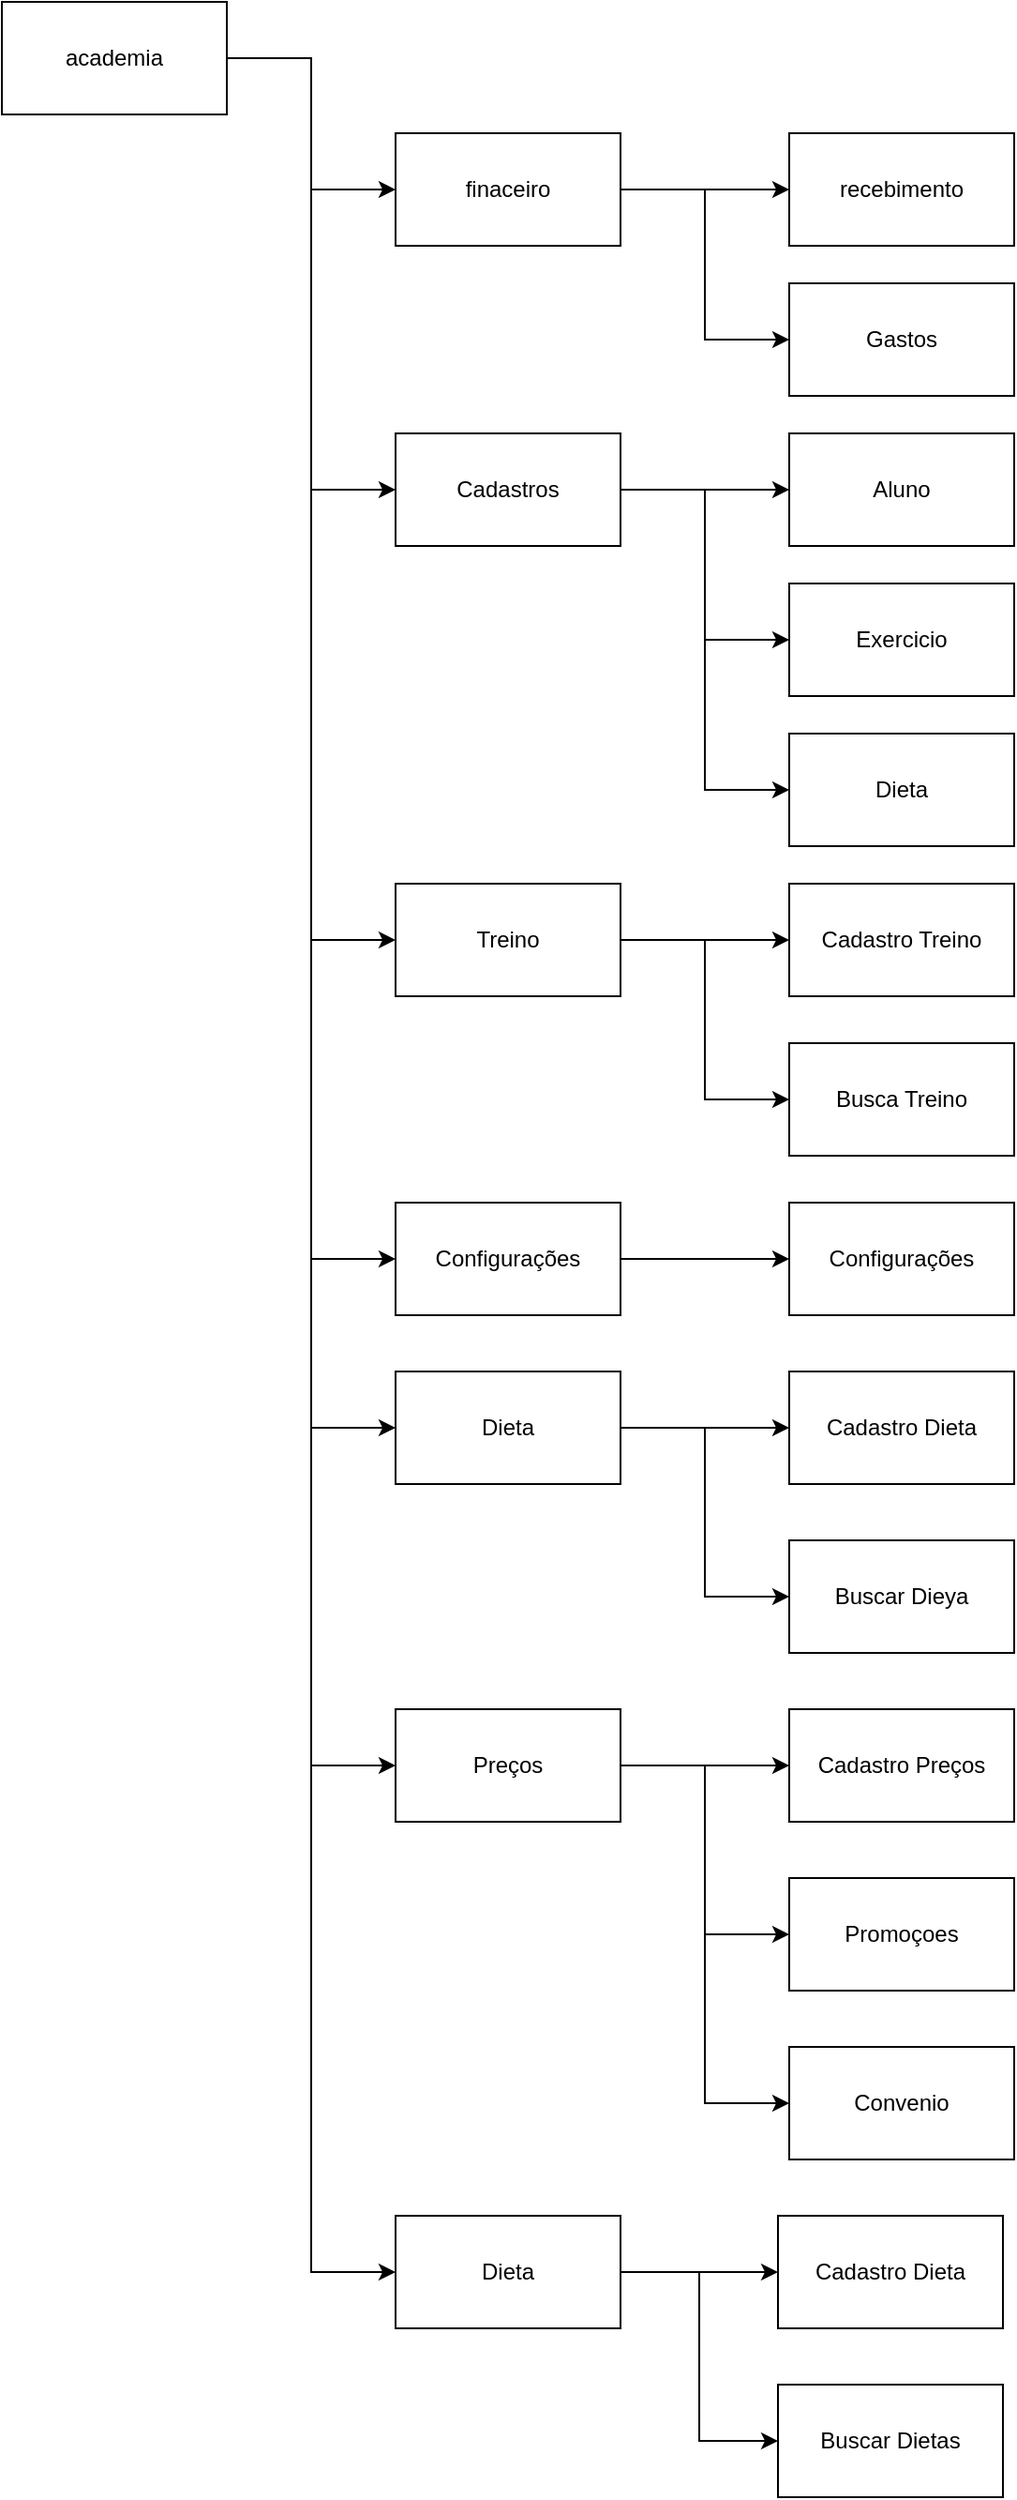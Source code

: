 <mxfile version="14.1.8" type="device"><diagram id="aASBrhYQ_4gfKY99imey" name="Página-1"><mxGraphModel dx="1086" dy="626" grid="1" gridSize="10" guides="1" tooltips="1" connect="1" arrows="1" fold="1" page="1" pageScale="1" pageWidth="827" pageHeight="1169" math="0" shadow="0"><root><mxCell id="0"/><mxCell id="1" parent="0"/><mxCell id="MsFiQ-y1_CHlWZ4M7sDK-7" style="edgeStyle=orthogonalEdgeStyle;rounded=0;orthogonalLoop=1;jettySize=auto;html=1;" edge="1" parent="1" source="MsFiQ-y1_CHlWZ4M7sDK-1" target="MsFiQ-y1_CHlWZ4M7sDK-6"><mxGeometry relative="1" as="geometry"/></mxCell><mxCell id="MsFiQ-y1_CHlWZ4M7sDK-9" style="edgeStyle=orthogonalEdgeStyle;rounded=0;orthogonalLoop=1;jettySize=auto;html=1;entryX=0;entryY=0.5;entryDx=0;entryDy=0;" edge="1" parent="1" source="MsFiQ-y1_CHlWZ4M7sDK-1" target="MsFiQ-y1_CHlWZ4M7sDK-8"><mxGeometry relative="1" as="geometry"/></mxCell><mxCell id="MsFiQ-y1_CHlWZ4M7sDK-1" value="finaceiro" style="rounded=0;whiteSpace=wrap;html=1;" vertex="1" parent="1"><mxGeometry x="210" y="70" width="120" height="60" as="geometry"/></mxCell><mxCell id="MsFiQ-y1_CHlWZ4M7sDK-4" style="edgeStyle=orthogonalEdgeStyle;rounded=0;orthogonalLoop=1;jettySize=auto;html=1;entryX=0;entryY=0.5;entryDx=0;entryDy=0;" edge="1" parent="1" source="MsFiQ-y1_CHlWZ4M7sDK-3" target="MsFiQ-y1_CHlWZ4M7sDK-1"><mxGeometry relative="1" as="geometry"/></mxCell><mxCell id="MsFiQ-y1_CHlWZ4M7sDK-11" style="edgeStyle=orthogonalEdgeStyle;rounded=0;orthogonalLoop=1;jettySize=auto;html=1;entryX=0;entryY=0.5;entryDx=0;entryDy=0;" edge="1" parent="1" source="MsFiQ-y1_CHlWZ4M7sDK-3" target="MsFiQ-y1_CHlWZ4M7sDK-10"><mxGeometry relative="1" as="geometry"/></mxCell><mxCell id="MsFiQ-y1_CHlWZ4M7sDK-20" style="edgeStyle=orthogonalEdgeStyle;rounded=0;orthogonalLoop=1;jettySize=auto;html=1;entryX=0;entryY=0.5;entryDx=0;entryDy=0;" edge="1" parent="1" source="MsFiQ-y1_CHlWZ4M7sDK-3" target="MsFiQ-y1_CHlWZ4M7sDK-18"><mxGeometry relative="1" as="geometry"/></mxCell><mxCell id="MsFiQ-y1_CHlWZ4M7sDK-26" style="edgeStyle=orthogonalEdgeStyle;rounded=0;orthogonalLoop=1;jettySize=auto;html=1;entryX=0;entryY=0.5;entryDx=0;entryDy=0;" edge="1" parent="1" source="MsFiQ-y1_CHlWZ4M7sDK-3" target="MsFiQ-y1_CHlWZ4M7sDK-25"><mxGeometry relative="1" as="geometry"/></mxCell><mxCell id="MsFiQ-y1_CHlWZ4M7sDK-31" style="edgeStyle=orthogonalEdgeStyle;rounded=0;orthogonalLoop=1;jettySize=auto;html=1;entryX=0;entryY=0.5;entryDx=0;entryDy=0;" edge="1" parent="1" source="MsFiQ-y1_CHlWZ4M7sDK-3" target="MsFiQ-y1_CHlWZ4M7sDK-29"><mxGeometry relative="1" as="geometry"/></mxCell><mxCell id="MsFiQ-y1_CHlWZ4M7sDK-36" style="edgeStyle=orthogonalEdgeStyle;rounded=0;orthogonalLoop=1;jettySize=auto;html=1;entryX=0;entryY=0.5;entryDx=0;entryDy=0;" edge="1" parent="1" source="MsFiQ-y1_CHlWZ4M7sDK-3" target="MsFiQ-y1_CHlWZ4M7sDK-35"><mxGeometry relative="1" as="geometry"/></mxCell><mxCell id="MsFiQ-y1_CHlWZ4M7sDK-44" style="edgeStyle=orthogonalEdgeStyle;rounded=0;orthogonalLoop=1;jettySize=auto;html=1;entryX=0;entryY=0.5;entryDx=0;entryDy=0;" edge="1" parent="1" source="MsFiQ-y1_CHlWZ4M7sDK-3" target="MsFiQ-y1_CHlWZ4M7sDK-43"><mxGeometry relative="1" as="geometry"/></mxCell><mxCell id="MsFiQ-y1_CHlWZ4M7sDK-3" value="academia" style="rounded=0;whiteSpace=wrap;html=1;" vertex="1" parent="1"><mxGeometry width="120" height="60" as="geometry"/></mxCell><mxCell id="MsFiQ-y1_CHlWZ4M7sDK-6" value="recebimento" style="rounded=0;whiteSpace=wrap;html=1;" vertex="1" parent="1"><mxGeometry x="420" y="70" width="120" height="60" as="geometry"/></mxCell><mxCell id="MsFiQ-y1_CHlWZ4M7sDK-8" value="Gastos" style="rounded=0;whiteSpace=wrap;html=1;" vertex="1" parent="1"><mxGeometry x="420" y="150" width="120" height="60" as="geometry"/></mxCell><mxCell id="MsFiQ-y1_CHlWZ4M7sDK-13" style="edgeStyle=orthogonalEdgeStyle;rounded=0;orthogonalLoop=1;jettySize=auto;html=1;" edge="1" parent="1" source="MsFiQ-y1_CHlWZ4M7sDK-10" target="MsFiQ-y1_CHlWZ4M7sDK-12"><mxGeometry relative="1" as="geometry"/></mxCell><mxCell id="MsFiQ-y1_CHlWZ4M7sDK-16" style="edgeStyle=orthogonalEdgeStyle;rounded=0;orthogonalLoop=1;jettySize=auto;html=1;entryX=0;entryY=0.5;entryDx=0;entryDy=0;" edge="1" parent="1" source="MsFiQ-y1_CHlWZ4M7sDK-10" target="MsFiQ-y1_CHlWZ4M7sDK-14"><mxGeometry relative="1" as="geometry"/></mxCell><mxCell id="MsFiQ-y1_CHlWZ4M7sDK-17" style="edgeStyle=orthogonalEdgeStyle;rounded=0;orthogonalLoop=1;jettySize=auto;html=1;entryX=0;entryY=0.5;entryDx=0;entryDy=0;" edge="1" parent="1" source="MsFiQ-y1_CHlWZ4M7sDK-10" target="MsFiQ-y1_CHlWZ4M7sDK-15"><mxGeometry relative="1" as="geometry"/></mxCell><mxCell id="MsFiQ-y1_CHlWZ4M7sDK-10" value="Cadastros" style="rounded=0;whiteSpace=wrap;html=1;" vertex="1" parent="1"><mxGeometry x="210" y="230" width="120" height="60" as="geometry"/></mxCell><mxCell id="MsFiQ-y1_CHlWZ4M7sDK-12" value="Aluno" style="rounded=0;whiteSpace=wrap;html=1;" vertex="1" parent="1"><mxGeometry x="420" y="230" width="120" height="60" as="geometry"/></mxCell><mxCell id="MsFiQ-y1_CHlWZ4M7sDK-14" value="Exercicio" style="rounded=0;whiteSpace=wrap;html=1;" vertex="1" parent="1"><mxGeometry x="420" y="310" width="120" height="60" as="geometry"/></mxCell><mxCell id="MsFiQ-y1_CHlWZ4M7sDK-15" value="Dieta" style="rounded=0;whiteSpace=wrap;html=1;" vertex="1" parent="1"><mxGeometry x="420" y="390" width="120" height="60" as="geometry"/></mxCell><mxCell id="MsFiQ-y1_CHlWZ4M7sDK-21" style="edgeStyle=orthogonalEdgeStyle;rounded=0;orthogonalLoop=1;jettySize=auto;html=1;exitX=1;exitY=0.5;exitDx=0;exitDy=0;" edge="1" parent="1" source="MsFiQ-y1_CHlWZ4M7sDK-18" target="MsFiQ-y1_CHlWZ4M7sDK-19"><mxGeometry relative="1" as="geometry"/></mxCell><mxCell id="MsFiQ-y1_CHlWZ4M7sDK-23" style="edgeStyle=orthogonalEdgeStyle;rounded=0;orthogonalLoop=1;jettySize=auto;html=1;entryX=0;entryY=0.5;entryDx=0;entryDy=0;" edge="1" parent="1" source="MsFiQ-y1_CHlWZ4M7sDK-18" target="MsFiQ-y1_CHlWZ4M7sDK-22"><mxGeometry relative="1" as="geometry"/></mxCell><mxCell id="MsFiQ-y1_CHlWZ4M7sDK-18" value="Treino" style="rounded=0;whiteSpace=wrap;html=1;" vertex="1" parent="1"><mxGeometry x="210" y="470" width="120" height="60" as="geometry"/></mxCell><mxCell id="MsFiQ-y1_CHlWZ4M7sDK-19" value="Cadastro Treino" style="rounded=0;whiteSpace=wrap;html=1;" vertex="1" parent="1"><mxGeometry x="420" y="470" width="120" height="60" as="geometry"/></mxCell><mxCell id="MsFiQ-y1_CHlWZ4M7sDK-22" value="Busca Treino" style="rounded=0;whiteSpace=wrap;html=1;" vertex="1" parent="1"><mxGeometry x="420" y="555" width="120" height="60" as="geometry"/></mxCell><mxCell id="MsFiQ-y1_CHlWZ4M7sDK-24" value="&lt;span&gt;Configurações&lt;/span&gt;" style="rounded=0;whiteSpace=wrap;html=1;" vertex="1" parent="1"><mxGeometry x="420" y="640" width="120" height="60" as="geometry"/></mxCell><mxCell id="MsFiQ-y1_CHlWZ4M7sDK-27" style="edgeStyle=orthogonalEdgeStyle;rounded=0;orthogonalLoop=1;jettySize=auto;html=1;" edge="1" parent="1" source="MsFiQ-y1_CHlWZ4M7sDK-25" target="MsFiQ-y1_CHlWZ4M7sDK-24"><mxGeometry relative="1" as="geometry"/></mxCell><mxCell id="MsFiQ-y1_CHlWZ4M7sDK-25" value="Configurações" style="rounded=0;whiteSpace=wrap;html=1;" vertex="1" parent="1"><mxGeometry x="210" y="640" width="120" height="60" as="geometry"/></mxCell><mxCell id="MsFiQ-y1_CHlWZ4M7sDK-28" value="Cadastro Dieta" style="rounded=0;whiteSpace=wrap;html=1;" vertex="1" parent="1"><mxGeometry x="420" y="730" width="120" height="60" as="geometry"/></mxCell><mxCell id="MsFiQ-y1_CHlWZ4M7sDK-32" style="edgeStyle=orthogonalEdgeStyle;rounded=0;orthogonalLoop=1;jettySize=auto;html=1;entryX=0;entryY=0.5;entryDx=0;entryDy=0;" edge="1" parent="1" source="MsFiQ-y1_CHlWZ4M7sDK-29" target="MsFiQ-y1_CHlWZ4M7sDK-28"><mxGeometry relative="1" as="geometry"/></mxCell><mxCell id="MsFiQ-y1_CHlWZ4M7sDK-33" style="edgeStyle=orthogonalEdgeStyle;rounded=0;orthogonalLoop=1;jettySize=auto;html=1;entryX=0;entryY=0.5;entryDx=0;entryDy=0;" edge="1" parent="1" source="MsFiQ-y1_CHlWZ4M7sDK-29" target="MsFiQ-y1_CHlWZ4M7sDK-30"><mxGeometry relative="1" as="geometry"/></mxCell><mxCell id="MsFiQ-y1_CHlWZ4M7sDK-29" value="Dieta" style="rounded=0;whiteSpace=wrap;html=1;" vertex="1" parent="1"><mxGeometry x="210" y="730" width="120" height="60" as="geometry"/></mxCell><mxCell id="MsFiQ-y1_CHlWZ4M7sDK-30" value="Buscar Dieya" style="rounded=0;whiteSpace=wrap;html=1;" vertex="1" parent="1"><mxGeometry x="420" y="820" width="120" height="60" as="geometry"/></mxCell><mxCell id="MsFiQ-y1_CHlWZ4M7sDK-34" value="Cadastro Preços" style="rounded=0;whiteSpace=wrap;html=1;" vertex="1" parent="1"><mxGeometry x="420" y="910" width="120" height="60" as="geometry"/></mxCell><mxCell id="MsFiQ-y1_CHlWZ4M7sDK-37" style="edgeStyle=orthogonalEdgeStyle;rounded=0;orthogonalLoop=1;jettySize=auto;html=1;entryX=0;entryY=0.5;entryDx=0;entryDy=0;" edge="1" parent="1" source="MsFiQ-y1_CHlWZ4M7sDK-35" target="MsFiQ-y1_CHlWZ4M7sDK-34"><mxGeometry relative="1" as="geometry"/></mxCell><mxCell id="MsFiQ-y1_CHlWZ4M7sDK-39" style="edgeStyle=orthogonalEdgeStyle;rounded=0;orthogonalLoop=1;jettySize=auto;html=1;entryX=0;entryY=0.5;entryDx=0;entryDy=0;" edge="1" parent="1" source="MsFiQ-y1_CHlWZ4M7sDK-35" target="MsFiQ-y1_CHlWZ4M7sDK-38"><mxGeometry relative="1" as="geometry"/></mxCell><mxCell id="MsFiQ-y1_CHlWZ4M7sDK-41" style="edgeStyle=orthogonalEdgeStyle;rounded=0;orthogonalLoop=1;jettySize=auto;html=1;entryX=0;entryY=0.5;entryDx=0;entryDy=0;" edge="1" parent="1" source="MsFiQ-y1_CHlWZ4M7sDK-35" target="MsFiQ-y1_CHlWZ4M7sDK-40"><mxGeometry relative="1" as="geometry"/></mxCell><mxCell id="MsFiQ-y1_CHlWZ4M7sDK-35" value="Preços" style="rounded=0;whiteSpace=wrap;html=1;" vertex="1" parent="1"><mxGeometry x="210" y="910" width="120" height="60" as="geometry"/></mxCell><mxCell id="MsFiQ-y1_CHlWZ4M7sDK-38" value="Promoçoes" style="rounded=0;whiteSpace=wrap;html=1;" vertex="1" parent="1"><mxGeometry x="420" y="1000" width="120" height="60" as="geometry"/></mxCell><mxCell id="MsFiQ-y1_CHlWZ4M7sDK-40" value="Convenio" style="rounded=0;whiteSpace=wrap;html=1;" vertex="1" parent="1"><mxGeometry x="420" y="1090" width="120" height="60" as="geometry"/></mxCell><mxCell id="MsFiQ-y1_CHlWZ4M7sDK-42" value="Cadastro Dieta" style="rounded=0;whiteSpace=wrap;html=1;" vertex="1" parent="1"><mxGeometry x="414" y="1180" width="120" height="60" as="geometry"/></mxCell><mxCell id="MsFiQ-y1_CHlWZ4M7sDK-45" style="edgeStyle=orthogonalEdgeStyle;rounded=0;orthogonalLoop=1;jettySize=auto;html=1;entryX=0;entryY=0.5;entryDx=0;entryDy=0;" edge="1" parent="1" source="MsFiQ-y1_CHlWZ4M7sDK-43" target="MsFiQ-y1_CHlWZ4M7sDK-42"><mxGeometry relative="1" as="geometry"/></mxCell><mxCell id="MsFiQ-y1_CHlWZ4M7sDK-47" style="edgeStyle=orthogonalEdgeStyle;rounded=0;orthogonalLoop=1;jettySize=auto;html=1;entryX=0;entryY=0.5;entryDx=0;entryDy=0;" edge="1" parent="1" source="MsFiQ-y1_CHlWZ4M7sDK-43" target="MsFiQ-y1_CHlWZ4M7sDK-46"><mxGeometry relative="1" as="geometry"/></mxCell><mxCell id="MsFiQ-y1_CHlWZ4M7sDK-43" value="Dieta" style="rounded=0;whiteSpace=wrap;html=1;" vertex="1" parent="1"><mxGeometry x="210" y="1180" width="120" height="60" as="geometry"/></mxCell><mxCell id="MsFiQ-y1_CHlWZ4M7sDK-46" value="Buscar Dietas" style="rounded=0;whiteSpace=wrap;html=1;" vertex="1" parent="1"><mxGeometry x="414" y="1270" width="120" height="60" as="geometry"/></mxCell></root></mxGraphModel></diagram></mxfile>